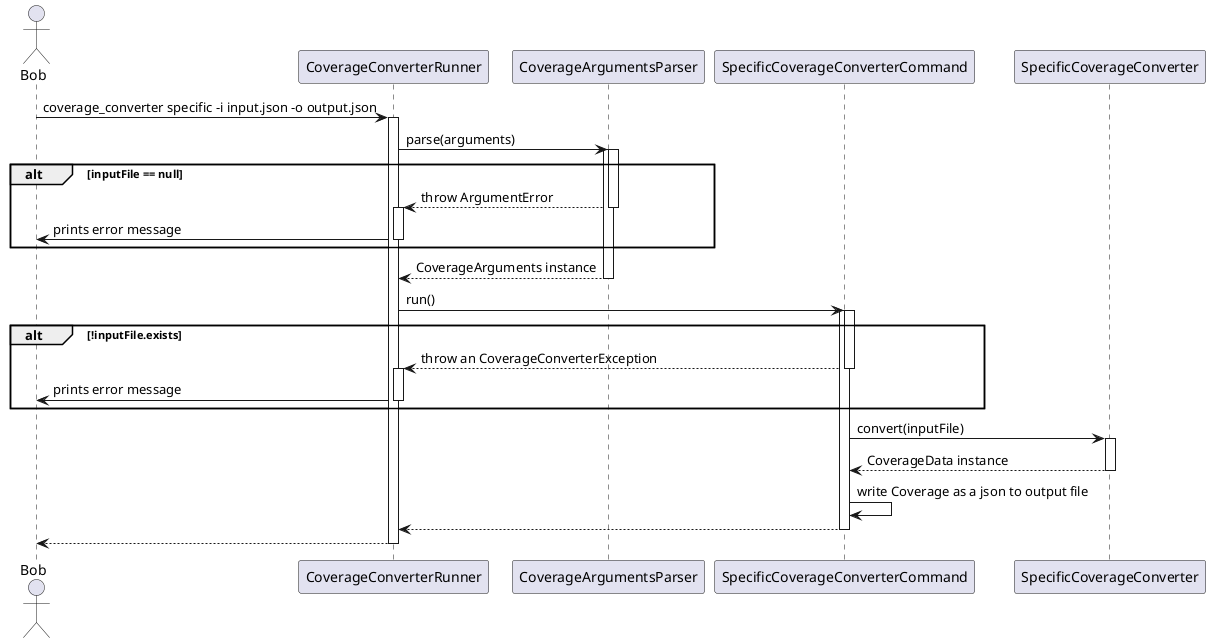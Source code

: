 @startuml coverage_sequence_diagram


actor Bob


participant CoverageConverterRunner
participant CoverageArgumentsParser
participant SpecificCoverageConverterCommand
participant SpecificCoverageConverter


Bob -> CoverageConverterRunner : coverage_converter specific -i input.json -o output.json

activate CoverageConverterRunner
CoverageConverterRunner -> CoverageArgumentsParser : parse(arguments)
activate CoverageArgumentsParser

alt inputFile == null
activate CoverageArgumentsParser

return throw ArgumentError
activate CoverageConverterRunner
CoverageConverterRunner -> Bob: prints error message
deactivate CoverageConverterRunner

end 

return CoverageArguments instance
CoverageConverterRunner -> SpecificCoverageConverterCommand : run()
activate SpecificCoverageConverterCommand

alt !inputFile.exists
activate SpecificCoverageConverterCommand

return throw an CoverageConverterException
activate CoverageConverterRunner

CoverageConverterRunner -> Bob : prints error message
deactivate CoverageConverterRunner

end

SpecificCoverageConverterCommand -> SpecificCoverageConverter : convert(inputFile)
activate SpecificCoverageConverter
return CoverageData instance
SpecificCoverageConverterCommand -> SpecificCoverageConverterCommand : write Coverage as a json to output file
return 
return

@enduml
